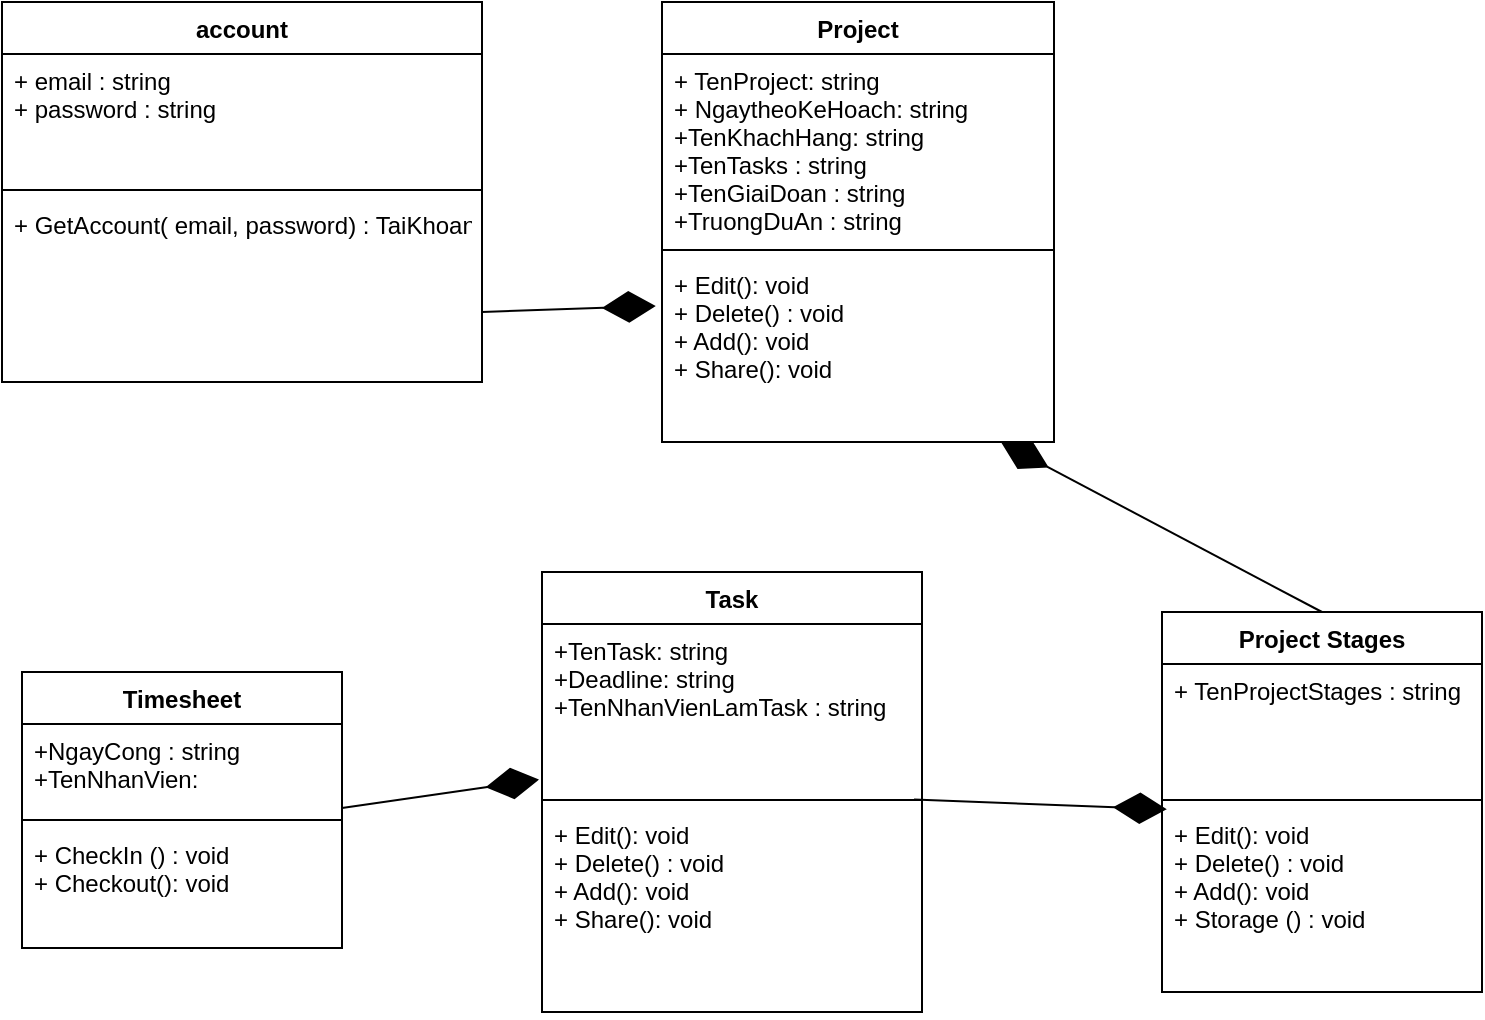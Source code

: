 <mxfile version="20.6.0" type="device"><diagram id="C5RBs43oDa-KdzZeNtuy" name="Page-1"><mxGraphModel dx="1038" dy="521" grid="1" gridSize="10" guides="1" tooltips="1" connect="1" arrows="1" fold="1" page="1" pageScale="1" pageWidth="827" pageHeight="1169" math="0" shadow="0"><root><mxCell id="WIyWlLk6GJQsqaUBKTNV-0"/><mxCell id="WIyWlLk6GJQsqaUBKTNV-1" parent="WIyWlLk6GJQsqaUBKTNV-0"/><mxCell id="KByoTz5SPnnlGV80YYzx-5" value="Project" style="swimlane;fontStyle=1;align=center;verticalAlign=top;childLayout=stackLayout;horizontal=1;startSize=26;horizontalStack=0;resizeParent=1;resizeParentMax=0;resizeLast=0;collapsible=1;marginBottom=0;" parent="WIyWlLk6GJQsqaUBKTNV-1" vertex="1"><mxGeometry x="350" y="25" width="196" height="220" as="geometry"><mxRectangle x="340" y="150" width="100" height="30" as="alternateBounds"/></mxGeometry></mxCell><mxCell id="KByoTz5SPnnlGV80YYzx-6" value="+ TenProject: string&#10;+ NgaytheoKeHoach: string&#10;+TenKhachHang: string&#10;+TenTasks : string&#10;+TenGiaiDoan : string&#10;+TruongDuAn : string" style="text;strokeColor=none;fillColor=none;align=left;verticalAlign=top;spacingLeft=4;spacingRight=4;overflow=hidden;rotatable=0;points=[[0,0.5],[1,0.5]];portConstraint=eastwest;" parent="KByoTz5SPnnlGV80YYzx-5" vertex="1"><mxGeometry y="26" width="196" height="94" as="geometry"/></mxCell><mxCell id="KByoTz5SPnnlGV80YYzx-7" value="" style="line;strokeWidth=1;fillColor=none;align=left;verticalAlign=middle;spacingTop=-1;spacingLeft=3;spacingRight=3;rotatable=0;labelPosition=right;points=[];portConstraint=eastwest;strokeColor=inherit;" parent="KByoTz5SPnnlGV80YYzx-5" vertex="1"><mxGeometry y="120" width="196" height="8" as="geometry"/></mxCell><mxCell id="KByoTz5SPnnlGV80YYzx-8" value="+ Edit(): void&#10;+ Delete() : void&#10;+ Add(): void&#9;&#10;+ Share(): void" style="text;strokeColor=none;fillColor=none;align=left;verticalAlign=top;spacingLeft=4;spacingRight=4;overflow=hidden;rotatable=0;points=[[0,0.5],[1,0.5]];portConstraint=eastwest;" parent="KByoTz5SPnnlGV80YYzx-5" vertex="1"><mxGeometry y="128" width="196" height="92" as="geometry"/></mxCell><mxCell id="KByoTz5SPnnlGV80YYzx-10" value="Task" style="swimlane;fontStyle=1;align=center;verticalAlign=top;childLayout=stackLayout;horizontal=1;startSize=26;horizontalStack=0;resizeParent=1;resizeParentMax=0;resizeLast=0;collapsible=1;marginBottom=0;" parent="WIyWlLk6GJQsqaUBKTNV-1" vertex="1"><mxGeometry x="290" y="310" width="190" height="220" as="geometry"/></mxCell><mxCell id="KByoTz5SPnnlGV80YYzx-11" value="+TenTask: string&#10;+Deadline: string&#10;+TenNhanVienLamTask : string" style="text;strokeColor=none;fillColor=none;align=left;verticalAlign=top;spacingLeft=4;spacingRight=4;overflow=hidden;rotatable=0;points=[[0,0.5],[1,0.5]];portConstraint=eastwest;" parent="KByoTz5SPnnlGV80YYzx-10" vertex="1"><mxGeometry y="26" width="190" height="84" as="geometry"/></mxCell><mxCell id="KByoTz5SPnnlGV80YYzx-12" value="" style="line;strokeWidth=1;fillColor=none;align=left;verticalAlign=middle;spacingTop=-1;spacingLeft=3;spacingRight=3;rotatable=0;labelPosition=right;points=[];portConstraint=eastwest;strokeColor=inherit;" parent="KByoTz5SPnnlGV80YYzx-10" vertex="1"><mxGeometry y="110" width="190" height="8" as="geometry"/></mxCell><mxCell id="KByoTz5SPnnlGV80YYzx-13" value="+ Edit(): void&#10;+ Delete() : void&#10;+ Add(): void&#10;+ Share(): void" style="text;strokeColor=none;fillColor=none;align=left;verticalAlign=top;spacingLeft=4;spacingRight=4;overflow=hidden;rotatable=0;points=[[0,0.5],[1,0.5]];portConstraint=eastwest;" parent="KByoTz5SPnnlGV80YYzx-10" vertex="1"><mxGeometry y="118" width="190" height="102" as="geometry"/></mxCell><mxCell id="KByoTz5SPnnlGV80YYzx-17" value="Timesheet" style="swimlane;fontStyle=1;align=center;verticalAlign=top;childLayout=stackLayout;horizontal=1;startSize=26;horizontalStack=0;resizeParent=1;resizeParentMax=0;resizeLast=0;collapsible=1;marginBottom=0;" parent="WIyWlLk6GJQsqaUBKTNV-1" vertex="1"><mxGeometry x="30" y="360" width="160" height="138" as="geometry"/></mxCell><mxCell id="KByoTz5SPnnlGV80YYzx-18" value="+NgayCong : string&#10;+TenNhanVien:" style="text;strokeColor=none;fillColor=none;align=left;verticalAlign=top;spacingLeft=4;spacingRight=4;overflow=hidden;rotatable=0;points=[[0,0.5],[1,0.5]];portConstraint=eastwest;" parent="KByoTz5SPnnlGV80YYzx-17" vertex="1"><mxGeometry y="26" width="160" height="44" as="geometry"/></mxCell><mxCell id="KByoTz5SPnnlGV80YYzx-19" value="" style="line;strokeWidth=1;fillColor=none;align=left;verticalAlign=middle;spacingTop=-1;spacingLeft=3;spacingRight=3;rotatable=0;labelPosition=right;points=[];portConstraint=eastwest;strokeColor=inherit;" parent="KByoTz5SPnnlGV80YYzx-17" vertex="1"><mxGeometry y="70" width="160" height="8" as="geometry"/></mxCell><mxCell id="KByoTz5SPnnlGV80YYzx-20" value="+ CheckIn () : void&#10;+ Checkout(): void" style="text;strokeColor=none;fillColor=none;align=left;verticalAlign=top;spacingLeft=4;spacingRight=4;overflow=hidden;rotatable=0;points=[[0,0.5],[1,0.5]];portConstraint=eastwest;" parent="KByoTz5SPnnlGV80YYzx-17" vertex="1"><mxGeometry y="78" width="160" height="60" as="geometry"/></mxCell><mxCell id="KByoTz5SPnnlGV80YYzx-21" value="" style="endArrow=diamondThin;endFill=1;endSize=24;html=1;rounded=0;exitX=1;exitY=-0.25;exitDx=0;exitDy=0;entryX=-0.008;entryY=0.926;entryDx=0;entryDy=0;entryPerimeter=0;exitPerimeter=0;" parent="WIyWlLk6GJQsqaUBKTNV-1" source="KByoTz5SPnnlGV80YYzx-19" target="KByoTz5SPnnlGV80YYzx-11" edge="1"><mxGeometry width="160" relative="1" as="geometry"><mxPoint x="480" y="208.99" as="sourcePoint"/><mxPoint x="270" y="440" as="targetPoint"/></mxGeometry></mxCell><mxCell id="KByoTz5SPnnlGV80YYzx-22" value="" style="endArrow=diamondThin;endFill=1;endSize=24;html=1;rounded=0;entryX=0.015;entryY=0.007;entryDx=0;entryDy=0;entryPerimeter=0;exitX=0.979;exitY=1.045;exitDx=0;exitDy=0;exitPerimeter=0;" parent="WIyWlLk6GJQsqaUBKTNV-1" source="KByoTz5SPnnlGV80YYzx-11" target="KByoTz5SPnnlGV80YYzx-26" edge="1"><mxGeometry width="160" relative="1" as="geometry"><mxPoint x="330" y="430" as="sourcePoint"/><mxPoint x="290.002" y="300.004" as="targetPoint"/></mxGeometry></mxCell><mxCell id="KByoTz5SPnnlGV80YYzx-23" value="Project Stages" style="swimlane;fontStyle=1;align=center;verticalAlign=top;childLayout=stackLayout;horizontal=1;startSize=26;horizontalStack=0;resizeParent=1;resizeParentMax=0;resizeLast=0;collapsible=1;marginBottom=0;" parent="WIyWlLk6GJQsqaUBKTNV-1" vertex="1"><mxGeometry x="600" y="330" width="160" height="190" as="geometry"/></mxCell><mxCell id="KByoTz5SPnnlGV80YYzx-24" value="+ TenProjectStages : string" style="text;strokeColor=none;fillColor=none;align=left;verticalAlign=top;spacingLeft=4;spacingRight=4;overflow=hidden;rotatable=0;points=[[0,0.5],[1,0.5]];portConstraint=eastwest;" parent="KByoTz5SPnnlGV80YYzx-23" vertex="1"><mxGeometry y="26" width="160" height="64" as="geometry"/></mxCell><mxCell id="KByoTz5SPnnlGV80YYzx-25" value="" style="line;strokeWidth=1;fillColor=none;align=left;verticalAlign=middle;spacingTop=-1;spacingLeft=3;spacingRight=3;rotatable=0;labelPosition=right;points=[];portConstraint=eastwest;strokeColor=inherit;" parent="KByoTz5SPnnlGV80YYzx-23" vertex="1"><mxGeometry y="90" width="160" height="8" as="geometry"/></mxCell><mxCell id="KByoTz5SPnnlGV80YYzx-26" value="+ Edit(): void&#10;+ Delete() : void&#10;+ Add(): void&#10;+ Storage () : void" style="text;strokeColor=none;fillColor=none;align=left;verticalAlign=top;spacingLeft=4;spacingRight=4;overflow=hidden;rotatable=0;points=[[0,0.5],[1,0.5]];portConstraint=eastwest;" parent="KByoTz5SPnnlGV80YYzx-23" vertex="1"><mxGeometry y="98" width="160" height="92" as="geometry"/></mxCell><mxCell id="KByoTz5SPnnlGV80YYzx-32" value="" style="endArrow=diamondThin;endFill=1;endSize=24;html=1;rounded=0;entryX=0.865;entryY=1.002;entryDx=0;entryDy=0;entryPerimeter=0;exitX=0.5;exitY=0;exitDx=0;exitDy=0;" parent="WIyWlLk6GJQsqaUBKTNV-1" source="KByoTz5SPnnlGV80YYzx-23" target="KByoTz5SPnnlGV80YYzx-8" edge="1"><mxGeometry width="160" relative="1" as="geometry"><mxPoint x="466.33" y="350" as="sourcePoint"/><mxPoint x="430.002" y="240.184" as="targetPoint"/></mxGeometry></mxCell><mxCell id="hczmZkpnR5cD6TGbLEK3-0" value="account" style="swimlane;fontStyle=1;align=center;verticalAlign=top;childLayout=stackLayout;horizontal=1;startSize=26;horizontalStack=0;resizeParent=1;resizeParentMax=0;resizeLast=0;collapsible=1;marginBottom=0;" parent="WIyWlLk6GJQsqaUBKTNV-1" vertex="1"><mxGeometry x="20" y="25" width="240" height="190" as="geometry"/></mxCell><mxCell id="hczmZkpnR5cD6TGbLEK3-1" value="+ email : string&#10;+ password : string" style="text;strokeColor=none;fillColor=none;align=left;verticalAlign=top;spacingLeft=4;spacingRight=4;overflow=hidden;rotatable=0;points=[[0,0.5],[1,0.5]];portConstraint=eastwest;" parent="hczmZkpnR5cD6TGbLEK3-0" vertex="1"><mxGeometry y="26" width="240" height="64" as="geometry"/></mxCell><mxCell id="hczmZkpnR5cD6TGbLEK3-2" value="" style="line;strokeWidth=1;fillColor=none;align=left;verticalAlign=middle;spacingTop=-1;spacingLeft=3;spacingRight=3;rotatable=0;labelPosition=right;points=[];portConstraint=eastwest;strokeColor=inherit;" parent="hczmZkpnR5cD6TGbLEK3-0" vertex="1"><mxGeometry y="90" width="240" height="8" as="geometry"/></mxCell><mxCell id="hczmZkpnR5cD6TGbLEK3-3" value="+ GetAccount( email, password) : TaiKhoan" style="text;strokeColor=none;fillColor=none;align=left;verticalAlign=top;spacingLeft=4;spacingRight=4;overflow=hidden;rotatable=0;points=[[0,0.5],[1,0.5]];portConstraint=eastwest;" parent="hczmZkpnR5cD6TGbLEK3-0" vertex="1"><mxGeometry y="98" width="240" height="92" as="geometry"/></mxCell><mxCell id="y2fR1XgFGgi7I2G76rbI-2" value="" style="endArrow=diamondThin;endFill=1;endSize=24;html=1;rounded=0;entryX=-0.016;entryY=0.261;entryDx=0;entryDy=0;entryPerimeter=0;" edge="1" parent="WIyWlLk6GJQsqaUBKTNV-1" target="KByoTz5SPnnlGV80YYzx-8"><mxGeometry width="160" relative="1" as="geometry"><mxPoint x="260" y="180" as="sourcePoint"/><mxPoint x="420" y="180" as="targetPoint"/></mxGeometry></mxCell></root></mxGraphModel></diagram></mxfile>